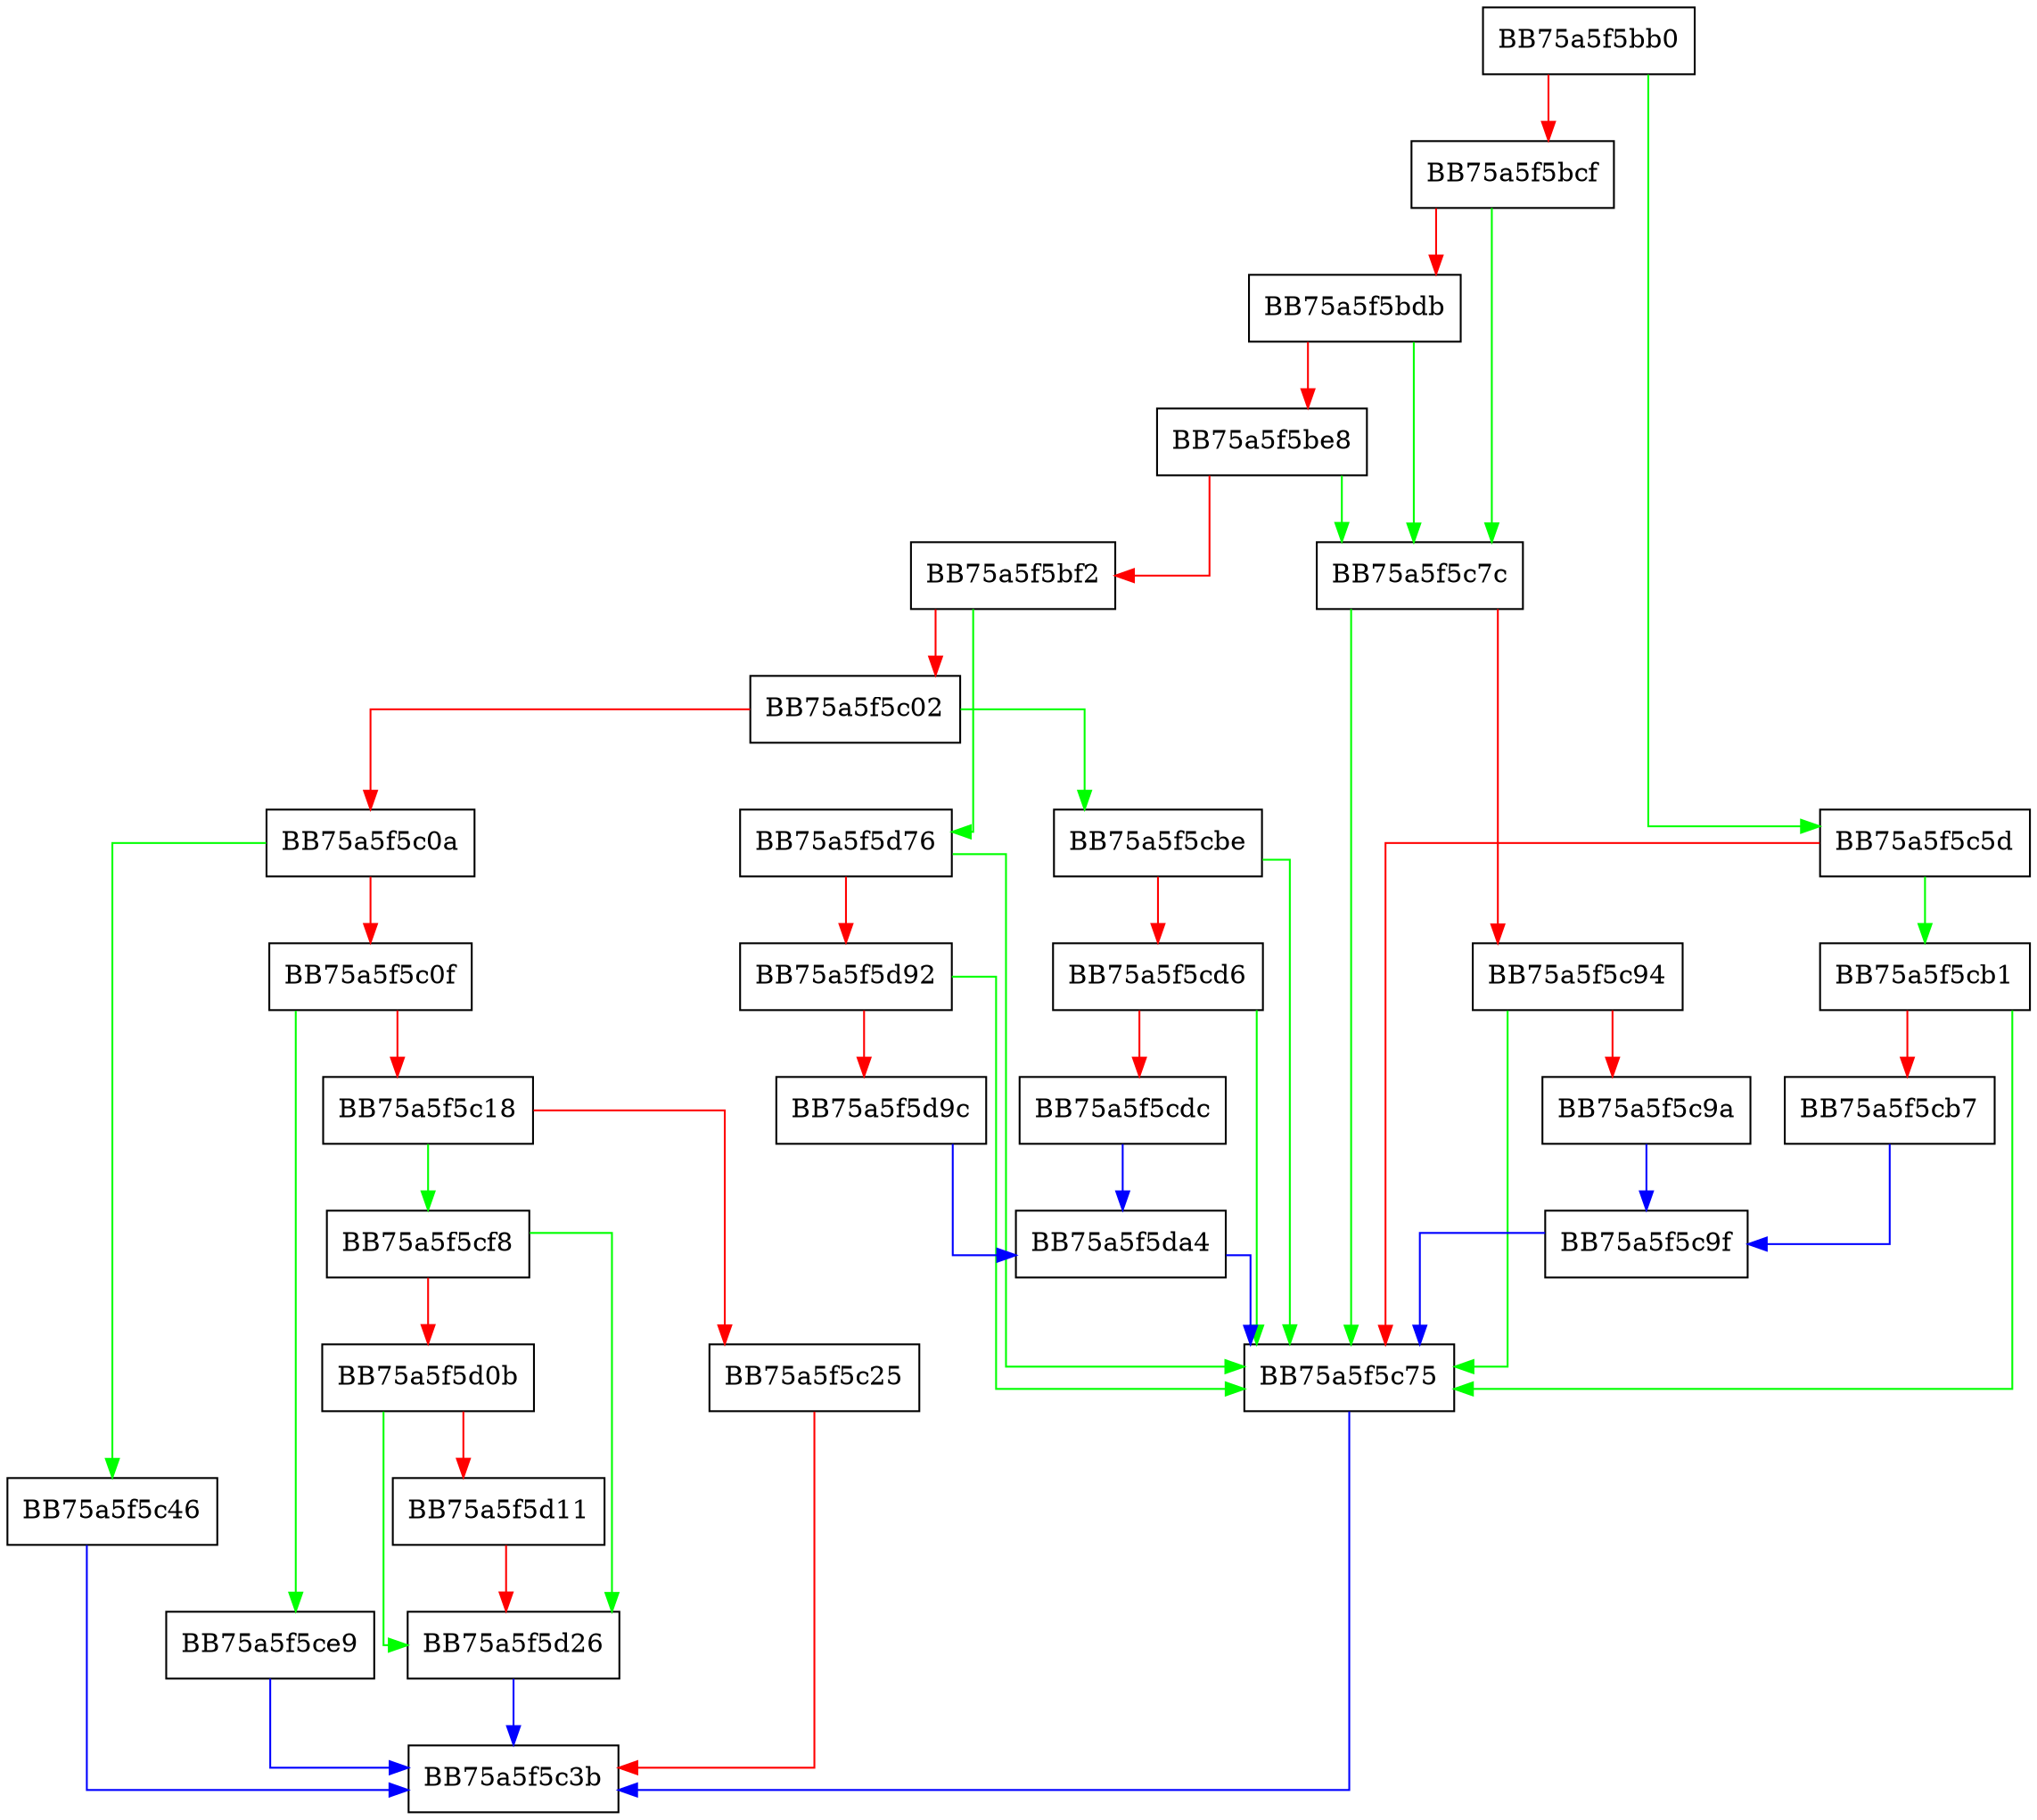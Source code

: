 digraph CreateRegistryList {
  node [shape="box"];
  graph [splines=ortho];
  BB75a5f5bb0 -> BB75a5f5c5d [color="green"];
  BB75a5f5bb0 -> BB75a5f5bcf [color="red"];
  BB75a5f5bcf -> BB75a5f5c7c [color="green"];
  BB75a5f5bcf -> BB75a5f5bdb [color="red"];
  BB75a5f5bdb -> BB75a5f5c7c [color="green"];
  BB75a5f5bdb -> BB75a5f5be8 [color="red"];
  BB75a5f5be8 -> BB75a5f5c7c [color="green"];
  BB75a5f5be8 -> BB75a5f5bf2 [color="red"];
  BB75a5f5bf2 -> BB75a5f5d76 [color="green"];
  BB75a5f5bf2 -> BB75a5f5c02 [color="red"];
  BB75a5f5c02 -> BB75a5f5cbe [color="green"];
  BB75a5f5c02 -> BB75a5f5c0a [color="red"];
  BB75a5f5c0a -> BB75a5f5c46 [color="green"];
  BB75a5f5c0a -> BB75a5f5c0f [color="red"];
  BB75a5f5c0f -> BB75a5f5ce9 [color="green"];
  BB75a5f5c0f -> BB75a5f5c18 [color="red"];
  BB75a5f5c18 -> BB75a5f5cf8 [color="green"];
  BB75a5f5c18 -> BB75a5f5c25 [color="red"];
  BB75a5f5c25 -> BB75a5f5c3b [color="red"];
  BB75a5f5c46 -> BB75a5f5c3b [color="blue"];
  BB75a5f5c5d -> BB75a5f5cb1 [color="green"];
  BB75a5f5c5d -> BB75a5f5c75 [color="red"];
  BB75a5f5c75 -> BB75a5f5c3b [color="blue"];
  BB75a5f5c7c -> BB75a5f5c75 [color="green"];
  BB75a5f5c7c -> BB75a5f5c94 [color="red"];
  BB75a5f5c94 -> BB75a5f5c75 [color="green"];
  BB75a5f5c94 -> BB75a5f5c9a [color="red"];
  BB75a5f5c9a -> BB75a5f5c9f [color="blue"];
  BB75a5f5c9f -> BB75a5f5c75 [color="blue"];
  BB75a5f5cb1 -> BB75a5f5c75 [color="green"];
  BB75a5f5cb1 -> BB75a5f5cb7 [color="red"];
  BB75a5f5cb7 -> BB75a5f5c9f [color="blue"];
  BB75a5f5cbe -> BB75a5f5c75 [color="green"];
  BB75a5f5cbe -> BB75a5f5cd6 [color="red"];
  BB75a5f5cd6 -> BB75a5f5c75 [color="green"];
  BB75a5f5cd6 -> BB75a5f5cdc [color="red"];
  BB75a5f5cdc -> BB75a5f5da4 [color="blue"];
  BB75a5f5ce9 -> BB75a5f5c3b [color="blue"];
  BB75a5f5cf8 -> BB75a5f5d26 [color="green"];
  BB75a5f5cf8 -> BB75a5f5d0b [color="red"];
  BB75a5f5d0b -> BB75a5f5d26 [color="green"];
  BB75a5f5d0b -> BB75a5f5d11 [color="red"];
  BB75a5f5d11 -> BB75a5f5d26 [color="red"];
  BB75a5f5d26 -> BB75a5f5c3b [color="blue"];
  BB75a5f5d76 -> BB75a5f5c75 [color="green"];
  BB75a5f5d76 -> BB75a5f5d92 [color="red"];
  BB75a5f5d92 -> BB75a5f5c75 [color="green"];
  BB75a5f5d92 -> BB75a5f5d9c [color="red"];
  BB75a5f5d9c -> BB75a5f5da4 [color="blue"];
  BB75a5f5da4 -> BB75a5f5c75 [color="blue"];
}